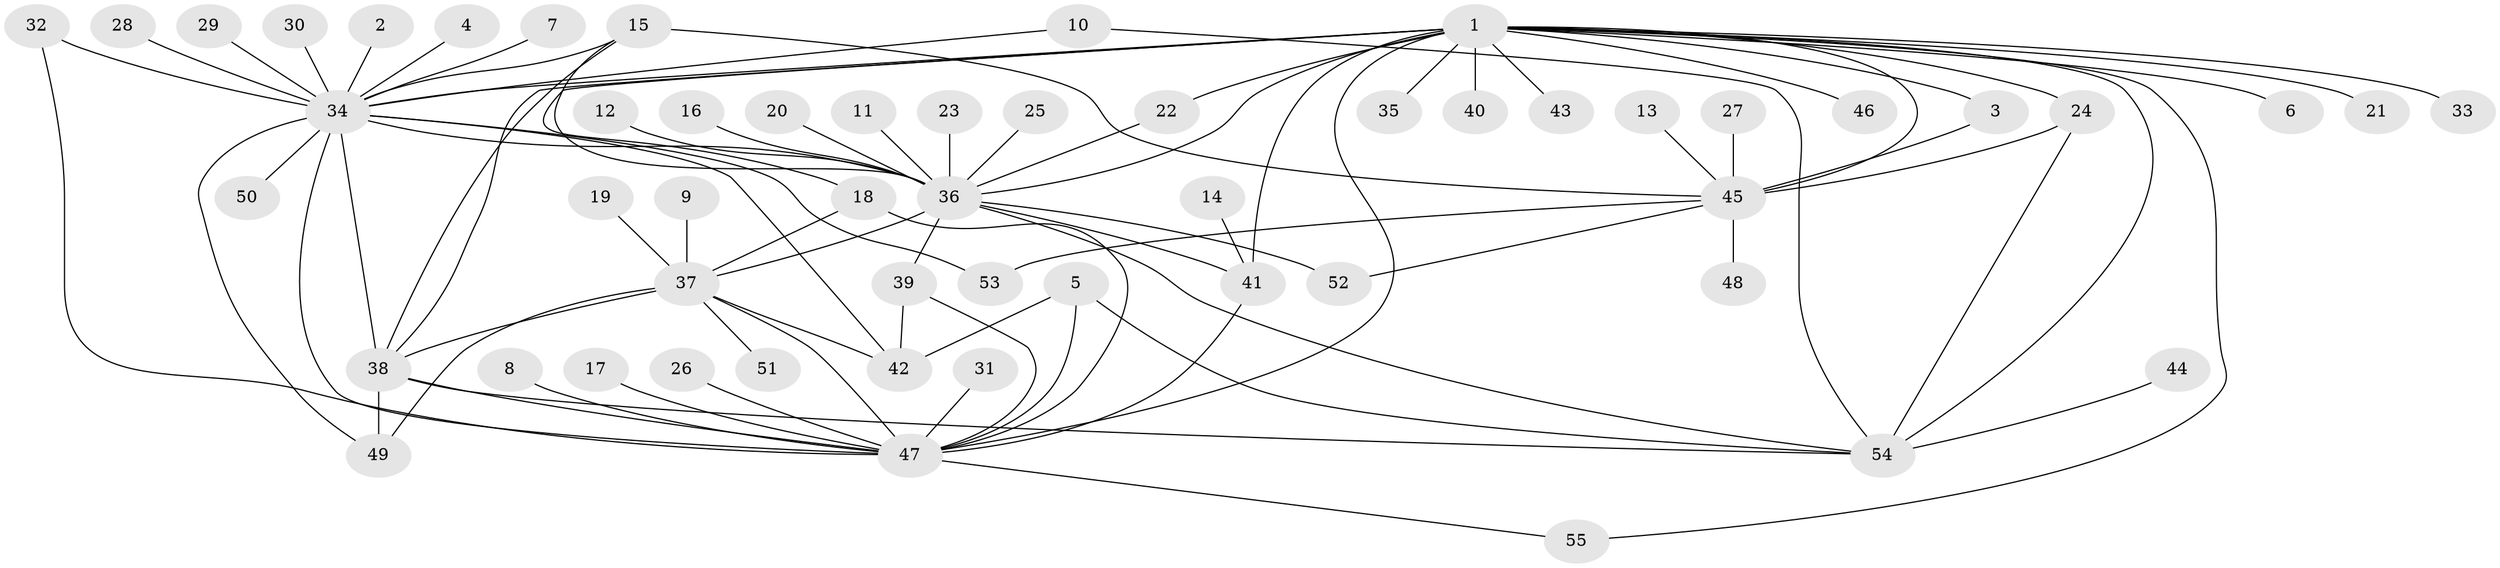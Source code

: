 // original degree distribution, {7: 0.00909090909090909, 18: 0.01818181818181818, 4: 0.09090909090909091, 24: 0.00909090909090909, 13: 0.00909090909090909, 5: 0.045454545454545456, 1: 0.4636363636363636, 3: 0.13636363636363635, 2: 0.19090909090909092, 6: 0.01818181818181818, 11: 0.00909090909090909}
// Generated by graph-tools (version 1.1) at 2025/25/03/09/25 03:25:55]
// undirected, 55 vertices, 85 edges
graph export_dot {
graph [start="1"]
  node [color=gray90,style=filled];
  1;
  2;
  3;
  4;
  5;
  6;
  7;
  8;
  9;
  10;
  11;
  12;
  13;
  14;
  15;
  16;
  17;
  18;
  19;
  20;
  21;
  22;
  23;
  24;
  25;
  26;
  27;
  28;
  29;
  30;
  31;
  32;
  33;
  34;
  35;
  36;
  37;
  38;
  39;
  40;
  41;
  42;
  43;
  44;
  45;
  46;
  47;
  48;
  49;
  50;
  51;
  52;
  53;
  54;
  55;
  1 -- 3 [weight=1.0];
  1 -- 6 [weight=1.0];
  1 -- 18 [weight=1.0];
  1 -- 21 [weight=1.0];
  1 -- 22 [weight=1.0];
  1 -- 24 [weight=1.0];
  1 -- 33 [weight=1.0];
  1 -- 34 [weight=2.0];
  1 -- 35 [weight=1.0];
  1 -- 36 [weight=1.0];
  1 -- 38 [weight=2.0];
  1 -- 40 [weight=1.0];
  1 -- 41 [weight=3.0];
  1 -- 43 [weight=1.0];
  1 -- 45 [weight=2.0];
  1 -- 46 [weight=1.0];
  1 -- 47 [weight=1.0];
  1 -- 54 [weight=2.0];
  1 -- 55 [weight=1.0];
  2 -- 34 [weight=1.0];
  3 -- 45 [weight=1.0];
  4 -- 34 [weight=1.0];
  5 -- 42 [weight=1.0];
  5 -- 47 [weight=1.0];
  5 -- 54 [weight=1.0];
  7 -- 34 [weight=1.0];
  8 -- 47 [weight=1.0];
  9 -- 37 [weight=1.0];
  10 -- 34 [weight=1.0];
  10 -- 54 [weight=1.0];
  11 -- 36 [weight=1.0];
  12 -- 36 [weight=1.0];
  13 -- 45 [weight=1.0];
  14 -- 41 [weight=1.0];
  15 -- 34 [weight=1.0];
  15 -- 36 [weight=1.0];
  15 -- 38 [weight=1.0];
  15 -- 45 [weight=1.0];
  16 -- 36 [weight=1.0];
  17 -- 47 [weight=1.0];
  18 -- 37 [weight=1.0];
  18 -- 47 [weight=1.0];
  19 -- 37 [weight=1.0];
  20 -- 36 [weight=1.0];
  22 -- 36 [weight=1.0];
  23 -- 36 [weight=1.0];
  24 -- 45 [weight=1.0];
  24 -- 54 [weight=1.0];
  25 -- 36 [weight=1.0];
  26 -- 47 [weight=1.0];
  27 -- 45 [weight=1.0];
  28 -- 34 [weight=1.0];
  29 -- 34 [weight=1.0];
  30 -- 34 [weight=1.0];
  31 -- 47 [weight=1.0];
  32 -- 34 [weight=1.0];
  32 -- 47 [weight=1.0];
  34 -- 36 [weight=1.0];
  34 -- 38 [weight=2.0];
  34 -- 42 [weight=1.0];
  34 -- 47 [weight=1.0];
  34 -- 49 [weight=1.0];
  34 -- 50 [weight=1.0];
  34 -- 53 [weight=1.0];
  36 -- 37 [weight=1.0];
  36 -- 39 [weight=1.0];
  36 -- 41 [weight=1.0];
  36 -- 52 [weight=1.0];
  36 -- 54 [weight=1.0];
  37 -- 38 [weight=1.0];
  37 -- 42 [weight=1.0];
  37 -- 47 [weight=1.0];
  37 -- 49 [weight=1.0];
  37 -- 51 [weight=1.0];
  38 -- 47 [weight=1.0];
  38 -- 49 [weight=1.0];
  38 -- 54 [weight=1.0];
  39 -- 42 [weight=1.0];
  39 -- 47 [weight=1.0];
  41 -- 47 [weight=1.0];
  44 -- 54 [weight=1.0];
  45 -- 48 [weight=1.0];
  45 -- 52 [weight=1.0];
  45 -- 53 [weight=1.0];
  47 -- 55 [weight=1.0];
}
